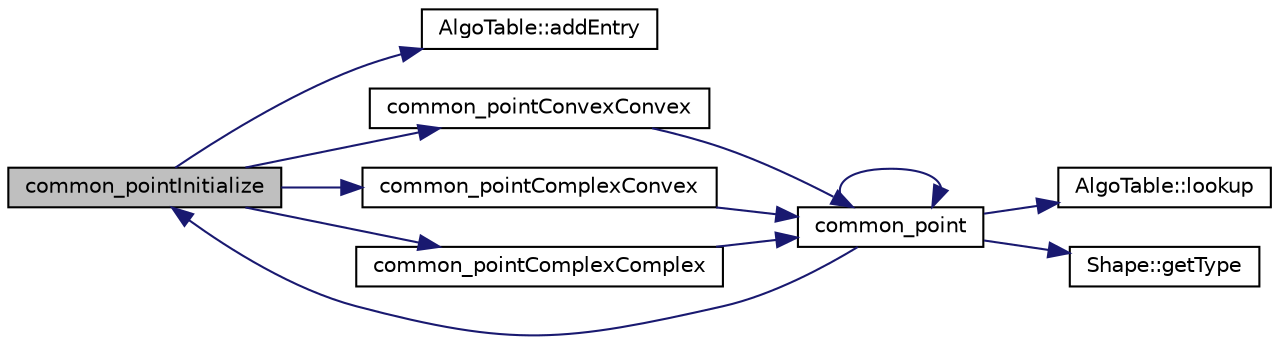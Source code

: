 digraph "common_pointInitialize"
{
  edge [fontname="Helvetica",fontsize="10",labelfontname="Helvetica",labelfontsize="10"];
  node [fontname="Helvetica",fontsize="10",shape=record];
  rankdir="LR";
  Node1 [label="common_pointInitialize",height=0.2,width=0.4,color="black", fillcolor="grey75", style="filled", fontcolor="black"];
  Node1 -> Node2 [color="midnightblue",fontsize="10",style="solid",fontname="Helvetica"];
  Node2 [label="AlgoTable::addEntry",height=0.2,width=0.4,color="black", fillcolor="white", style="filled",URL="$class_algo_table.html#a29b4395ed853b0e1c43e84882e4aa5a1"];
  Node1 -> Node3 [color="midnightblue",fontsize="10",style="solid",fontname="Helvetica"];
  Node3 [label="common_pointConvexConvex",height=0.2,width=0.4,color="black", fillcolor="white", style="filled",URL="$_object_8cpp.html#afcc5cf2ea530492ac8f88825a0029a45"];
  Node3 -> Node4 [color="midnightblue",fontsize="10",style="solid",fontname="Helvetica"];
  Node4 [label="common_point",height=0.2,width=0.4,color="black", fillcolor="white", style="filled",URL="$_object_8cpp.html#af6febcaf19609bdd44c99b0963baaf90"];
  Node4 -> Node1 [color="midnightblue",fontsize="10",style="solid",fontname="Helvetica"];
  Node4 -> Node4 [color="midnightblue",fontsize="10",style="solid",fontname="Helvetica"];
  Node4 -> Node5 [color="midnightblue",fontsize="10",style="solid",fontname="Helvetica"];
  Node5 [label="AlgoTable::lookup",height=0.2,width=0.4,color="black", fillcolor="white", style="filled",URL="$class_algo_table.html#a9ba91be3454a3317a643763090949541"];
  Node4 -> Node6 [color="midnightblue",fontsize="10",style="solid",fontname="Helvetica"];
  Node6 [label="Shape::getType",height=0.2,width=0.4,color="black", fillcolor="white", style="filled",URL="$class_shape.html#a1a4b4fa6764bc94365fec828de08d667"];
  Node1 -> Node7 [color="midnightblue",fontsize="10",style="solid",fontname="Helvetica"];
  Node7 [label="common_pointComplexConvex",height=0.2,width=0.4,color="black", fillcolor="white", style="filled",URL="$_object_8cpp.html#adf217cd8fbcd6c867b62148d6366ee17"];
  Node7 -> Node4 [color="midnightblue",fontsize="10",style="solid",fontname="Helvetica"];
  Node1 -> Node8 [color="midnightblue",fontsize="10",style="solid",fontname="Helvetica"];
  Node8 [label="common_pointComplexComplex",height=0.2,width=0.4,color="black", fillcolor="white", style="filled",URL="$_object_8cpp.html#a20772ced355ccd721441ad5a90d165bd"];
  Node8 -> Node4 [color="midnightblue",fontsize="10",style="solid",fontname="Helvetica"];
}
